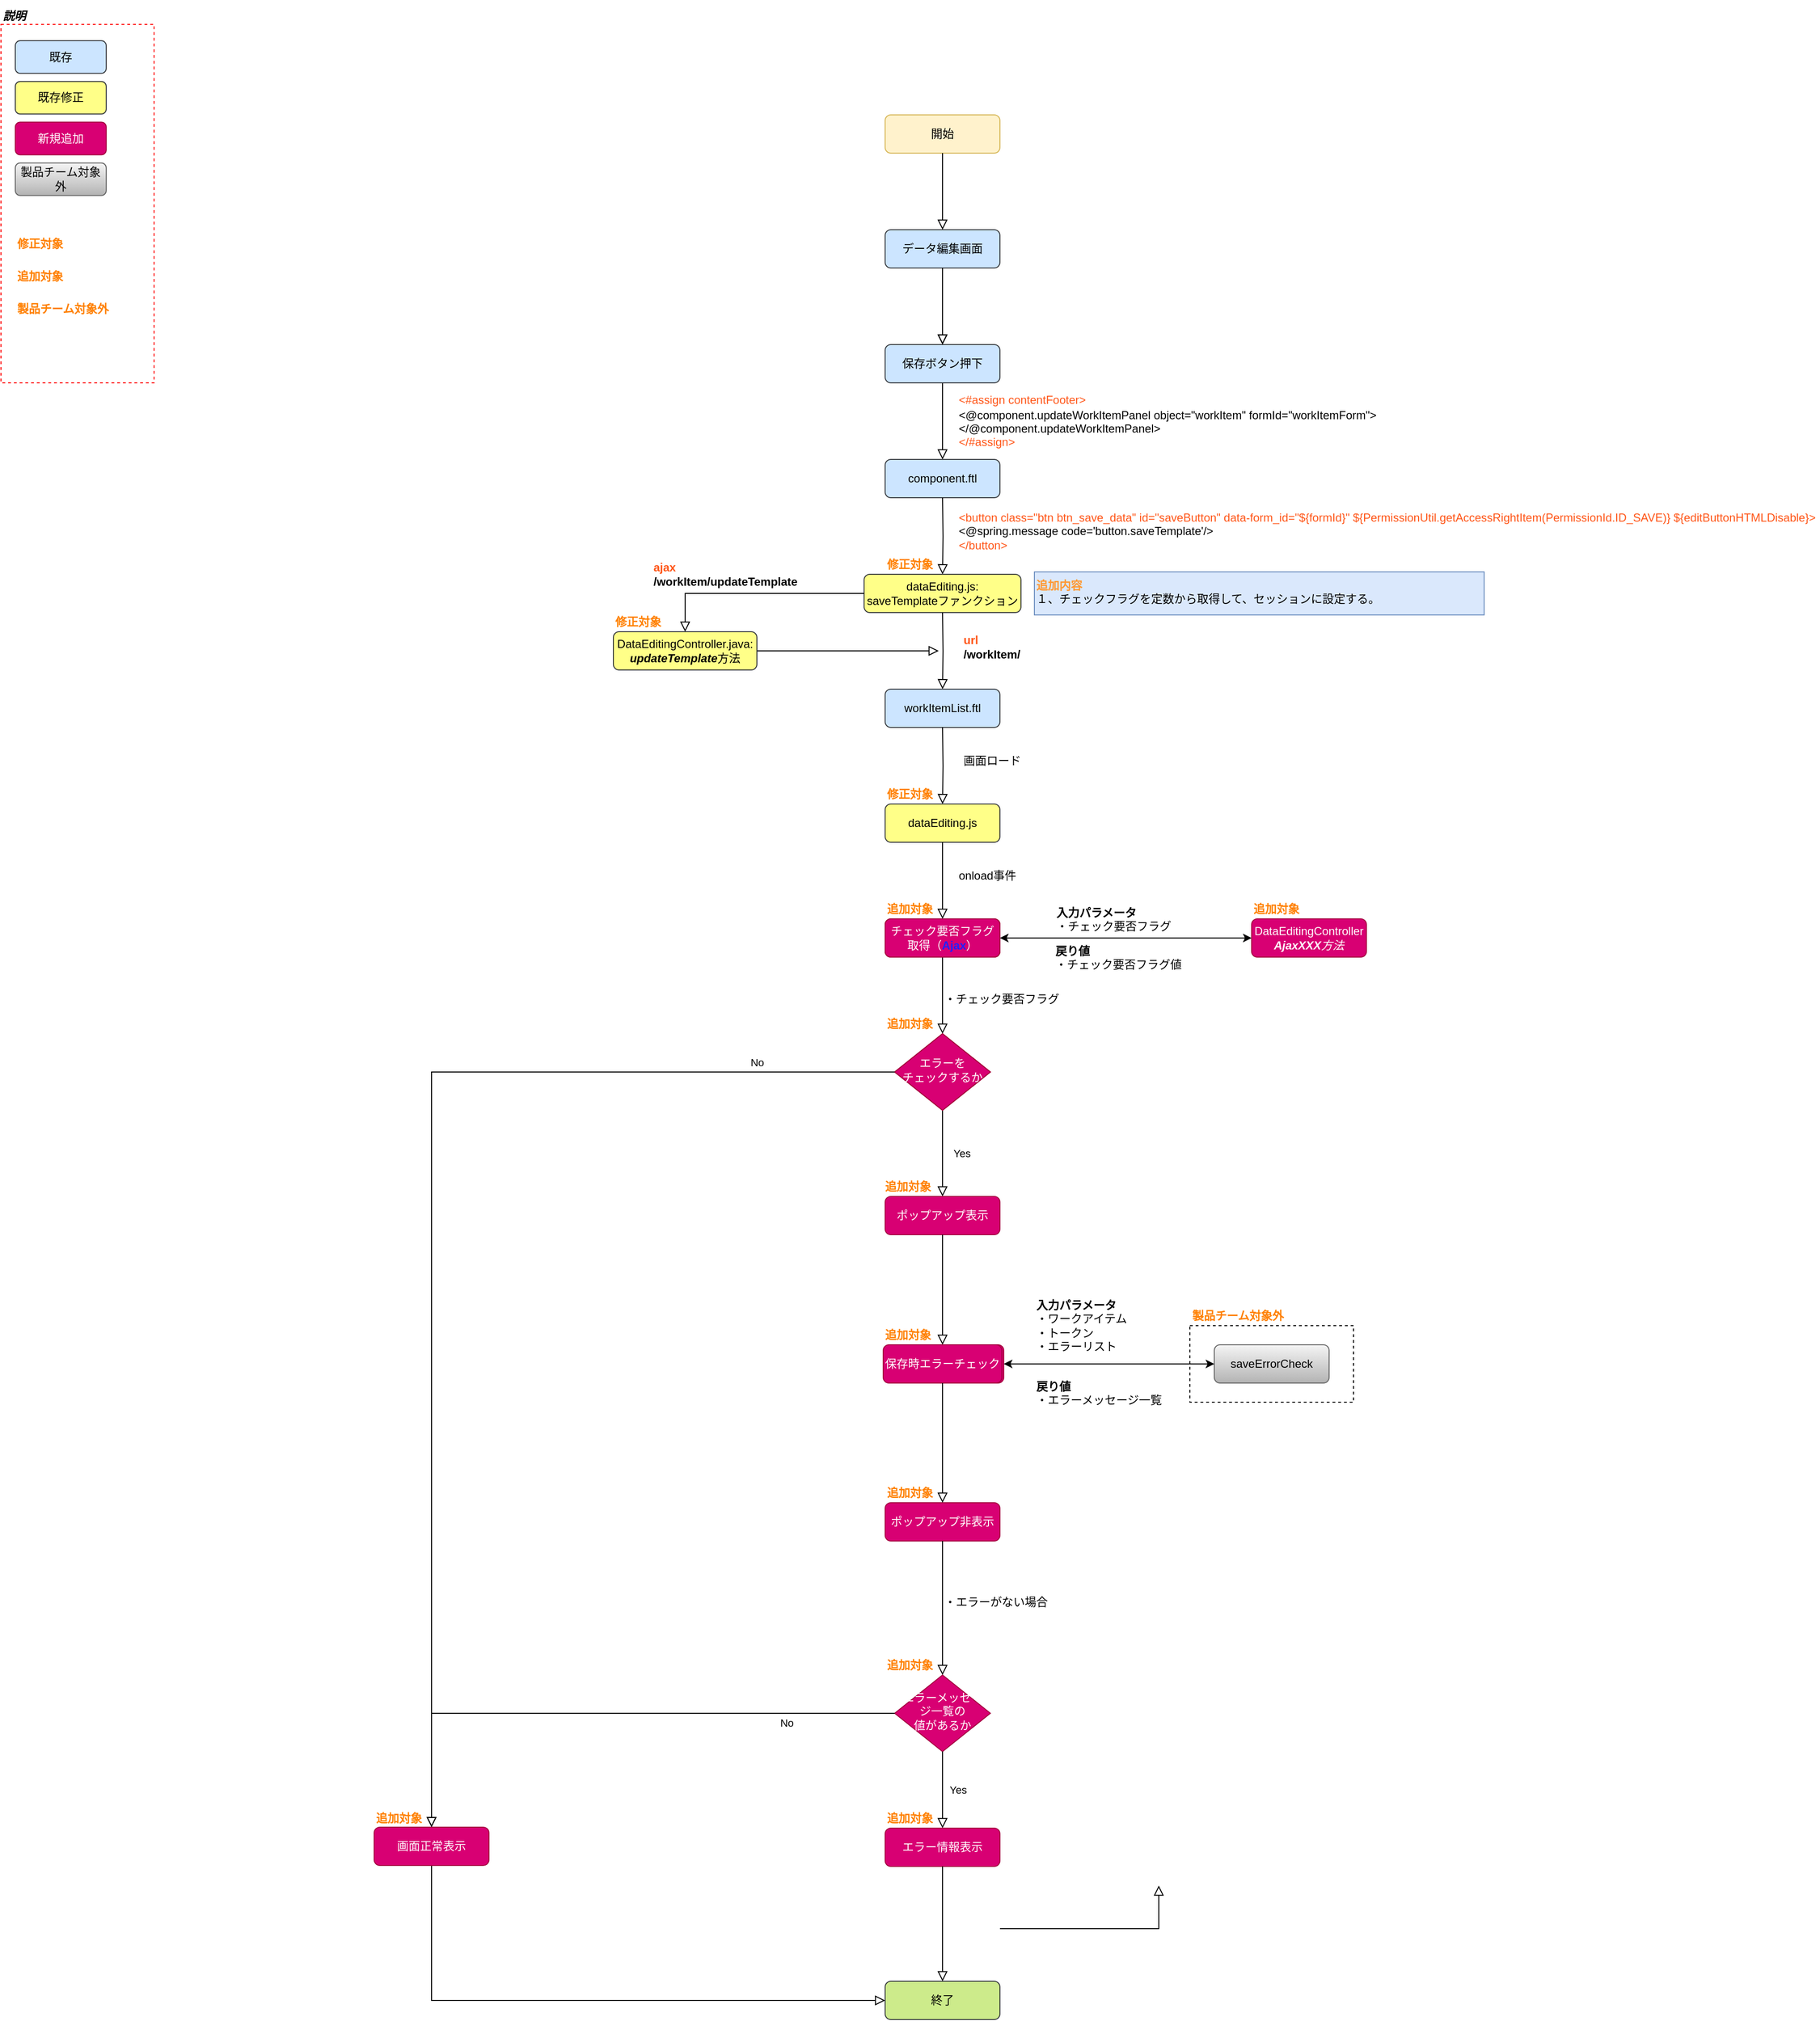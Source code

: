 <mxfile version="14.0.1" type="github">
  <diagram id="7tlqybCFp6TcgFY6mefb" name="Page-1">
    <mxGraphModel dx="1955" dy="3096" grid="1" gridSize="10" guides="1" tooltips="1" connect="1" arrows="1" fold="1" page="1" pageScale="1" pageWidth="850" pageHeight="1100" math="0" shadow="0">
      <root>
        <mxCell id="0" />
        <mxCell id="1" parent="0" />
        <mxCell id="JG15J3TtPiXP2V4Br-xX-1" value="" style="rounded=0;whiteSpace=wrap;html=1;fontColor=#000000;align=left;fillColor=none;dashed=1;" parent="1" vertex="1">
          <mxGeometry x="1282.5" y="265" width="171" height="80" as="geometry" />
        </mxCell>
        <mxCell id="JG15J3TtPiXP2V4Br-xX-2" value="" style="rounded=0;html=1;jettySize=auto;orthogonalLoop=1;fontSize=11;endArrow=block;endFill=0;endSize=8;strokeWidth=1;shadow=0;labelBackgroundColor=none;edgeStyle=orthogonalEdgeStyle;entryX=0.5;entryY=0;entryDx=0;entryDy=0;" parent="1" source="JG15J3TtPiXP2V4Br-xX-3" target="JG15J3TtPiXP2V4Br-xX-8" edge="1">
          <mxGeometry relative="1" as="geometry">
            <mxPoint x="1004" y="-550" as="targetPoint" />
          </mxGeometry>
        </mxCell>
        <mxCell id="JG15J3TtPiXP2V4Br-xX-3" value="保存ボタン押下" style="rounded=1;whiteSpace=wrap;html=1;fontSize=12;glass=0;strokeWidth=1;shadow=0;fillColor=#cce5ff;strokeColor=#36393d;" parent="1" vertex="1">
          <mxGeometry x="964" y="-760" width="120" height="40" as="geometry" />
        </mxCell>
        <mxCell id="JG15J3TtPiXP2V4Br-xX-4" value="Yes" style="rounded=0;html=1;jettySize=auto;orthogonalLoop=1;fontSize=11;endArrow=block;endFill=0;endSize=8;strokeWidth=1;shadow=0;labelBackgroundColor=none;edgeStyle=orthogonalEdgeStyle;" parent="1" source="JG15J3TtPiXP2V4Br-xX-5" target="JG15J3TtPiXP2V4Br-xX-85" edge="1">
          <mxGeometry y="20" relative="1" as="geometry">
            <mxPoint as="offset" />
            <mxPoint x="1024" y="100" as="targetPoint" />
          </mxGeometry>
        </mxCell>
        <mxCell id="JG15J3TtPiXP2V4Br-xX-5" value="チェック要否" style="rhombus;whiteSpace=wrap;html=1;shadow=0;fontFamily=Helvetica;fontSize=12;align=center;strokeWidth=1;spacing=6;spacingTop=-4;fillColor=#e51400;strokeColor=#B20000;fontColor=#ffffff;" parent="1" vertex="1">
          <mxGeometry x="974" y="-40" width="100" height="80" as="geometry" />
        </mxCell>
        <mxCell id="JG15J3TtPiXP2V4Br-xX-6" value="データ編集画面" style="rounded=1;whiteSpace=wrap;html=1;fontSize=12;glass=0;strokeWidth=1;shadow=0;fillColor=#cce5ff;strokeColor=#36393d;" parent="1" vertex="1">
          <mxGeometry x="964" y="-880" width="120" height="40" as="geometry" />
        </mxCell>
        <mxCell id="JG15J3TtPiXP2V4Br-xX-7" value="" style="rounded=0;html=1;jettySize=auto;orthogonalLoop=1;fontSize=11;endArrow=block;endFill=0;endSize=8;strokeWidth=1;shadow=0;labelBackgroundColor=none;edgeStyle=orthogonalEdgeStyle;exitX=0.5;exitY=1;exitDx=0;exitDy=0;" parent="1" source="JG15J3TtPiXP2V4Br-xX-6" edge="1">
          <mxGeometry relative="1" as="geometry">
            <mxPoint x="1034" y="-710" as="sourcePoint" />
            <mxPoint x="1024" y="-760" as="targetPoint" />
          </mxGeometry>
        </mxCell>
        <mxCell id="JG15J3TtPiXP2V4Br-xX-8" value="component.ftl" style="rounded=1;whiteSpace=wrap;html=1;fontSize=12;glass=0;strokeWidth=1;shadow=0;fillColor=#cce5ff;strokeColor=#36393d;" parent="1" vertex="1">
          <mxGeometry x="964" y="-640" width="120" height="40" as="geometry" />
        </mxCell>
        <mxCell id="JG15J3TtPiXP2V4Br-xX-9" value="&lt;span style=&quot;color: rgb(255 , 85 , 23)&quot;&gt;&amp;lt;#assign contentFooter&amp;gt;&lt;/span&gt;&lt;font color=&quot;#ff270f&quot; face=&quot;consolas, lucida console, courier new, monospace&quot;&gt;&lt;br&gt;&lt;/font&gt;&amp;lt;@component.updateWorkItemPanel object=&quot;workItem&quot; formId=&quot;workItemForm&quot;&amp;gt;&lt;br&gt;&amp;lt;/@component.updateWorkItemPanel&amp;gt;&lt;br&gt;&lt;span style=&quot;color: rgb(255 , 85 , 23)&quot;&gt;&amp;lt;/#assign&amp;gt;&lt;/span&gt;" style="text;html=1;strokeColor=none;fillColor=none;align=left;verticalAlign=middle;whiteSpace=wrap;rounded=0;" parent="1" vertex="1">
          <mxGeometry x="1039" y="-710" width="460" height="60" as="geometry" />
        </mxCell>
        <mxCell id="JG15J3TtPiXP2V4Br-xX-10" value="開始" style="rounded=1;whiteSpace=wrap;html=1;fontSize=12;glass=0;strokeWidth=1;shadow=0;fillColor=#fff2cc;strokeColor=#d6b656;" parent="1" vertex="1">
          <mxGeometry x="964" y="-1000" width="120" height="40" as="geometry" />
        </mxCell>
        <mxCell id="JG15J3TtPiXP2V4Br-xX-11" value="" style="rounded=0;html=1;jettySize=auto;orthogonalLoop=1;fontSize=11;endArrow=block;endFill=0;endSize=8;strokeWidth=1;shadow=0;labelBackgroundColor=none;edgeStyle=orthogonalEdgeStyle;exitX=0.5;exitY=1;exitDx=0;exitDy=0;" parent="1" source="JG15J3TtPiXP2V4Br-xX-6" edge="1">
          <mxGeometry relative="1" as="geometry">
            <mxPoint x="1024" y="-840" as="sourcePoint" />
            <mxPoint x="1024" y="-760" as="targetPoint" />
            <Array as="points">
              <mxPoint x="1024" y="-830" />
              <mxPoint x="1024" y="-830" />
            </Array>
          </mxGeometry>
        </mxCell>
        <mxCell id="JG15J3TtPiXP2V4Br-xX-12" value="" style="rounded=0;html=1;jettySize=auto;orthogonalLoop=1;fontSize=11;endArrow=block;endFill=0;endSize=8;strokeWidth=1;shadow=0;labelBackgroundColor=none;edgeStyle=orthogonalEdgeStyle;exitX=0.5;exitY=1;exitDx=0;exitDy=0;" parent="1" source="JG15J3TtPiXP2V4Br-xX-10" edge="1">
          <mxGeometry relative="1" as="geometry">
            <mxPoint x="1034" y="-830" as="sourcePoint" />
            <mxPoint x="1024" y="-880" as="targetPoint" />
            <Array as="points">
              <mxPoint x="1024" y="-920" />
              <mxPoint x="1024" y="-920" />
            </Array>
          </mxGeometry>
        </mxCell>
        <mxCell id="JG15J3TtPiXP2V4Br-xX-13" value="&lt;font color=&quot;#ff5517&quot;&gt;&amp;lt;button class=&quot;btn btn_save_data&quot; id=&quot;saveButton&quot; data-form_id=&quot;${formId}&quot; ${PermissionUtil.getAccessRightItem(PermissionId.ID_SAVE)} ${editButtonHTMLDisable}&amp;gt;&lt;/font&gt;&lt;br&gt;&amp;lt;@spring.message code=&#39;button.saveTemplate&#39;/&amp;gt;&lt;br&gt;&lt;span style=&quot;color: rgb(255 , 85 , 23)&quot;&gt;&amp;lt;/button&amp;gt;&lt;/span&gt;" style="text;html=1;strokeColor=none;fillColor=none;align=left;verticalAlign=middle;whiteSpace=wrap;rounded=0;" parent="1" vertex="1">
          <mxGeometry x="1039" y="-590" width="901" height="50" as="geometry" />
        </mxCell>
        <mxCell id="JG15J3TtPiXP2V4Br-xX-14" value="" style="rounded=0;html=1;jettySize=auto;orthogonalLoop=1;fontSize=11;endArrow=block;endFill=0;endSize=8;strokeWidth=1;shadow=0;labelBackgroundColor=none;edgeStyle=orthogonalEdgeStyle;entryX=0.5;entryY=0;entryDx=0;entryDy=0;" parent="1" target="JG15J3TtPiXP2V4Br-xX-15" edge="1">
          <mxGeometry relative="1" as="geometry">
            <mxPoint x="1024" y="-600" as="sourcePoint" />
            <mxPoint x="1004" y="-430" as="targetPoint" />
          </mxGeometry>
        </mxCell>
        <mxCell id="JG15J3TtPiXP2V4Br-xX-15" value="dataEditing.js:&lt;br&gt;saveTemplateファンクション" style="rounded=1;whiteSpace=wrap;html=1;fontSize=12;glass=0;strokeWidth=1;shadow=0;fillColor=#ffff88;strokeColor=#36393d;" parent="1" vertex="1">
          <mxGeometry x="942" y="-520" width="164" height="40" as="geometry" />
        </mxCell>
        <mxCell id="JG15J3TtPiXP2V4Br-xX-17" value="" style="rounded=0;html=1;jettySize=auto;orthogonalLoop=1;fontSize=11;endArrow=block;endFill=0;endSize=8;strokeWidth=1;shadow=0;labelBackgroundColor=none;edgeStyle=orthogonalEdgeStyle;entryX=0.5;entryY=0;entryDx=0;entryDy=0;" parent="1" target="JG15J3TtPiXP2V4Br-xX-18" edge="1">
          <mxGeometry relative="1" as="geometry">
            <mxPoint x="1024" y="-480" as="sourcePoint" />
            <mxPoint x="1004" y="-310" as="targetPoint" />
          </mxGeometry>
        </mxCell>
        <mxCell id="JG15J3TtPiXP2V4Br-xX-18" value="workItemList.ftl" style="rounded=1;whiteSpace=wrap;html=1;fontSize=12;glass=0;strokeWidth=1;shadow=0;fillColor=#cce5ff;strokeColor=#36393d;" parent="1" vertex="1">
          <mxGeometry x="964" y="-400" width="120" height="40" as="geometry" />
        </mxCell>
        <mxCell id="JG15J3TtPiXP2V4Br-xX-19" value="" style="rounded=0;html=1;jettySize=auto;orthogonalLoop=1;fontSize=11;endArrow=block;endFill=0;endSize=8;strokeWidth=1;shadow=0;labelBackgroundColor=none;edgeStyle=orthogonalEdgeStyle;entryX=0.5;entryY=0;entryDx=0;entryDy=0;" parent="1" target="JG15J3TtPiXP2V4Br-xX-20" edge="1">
          <mxGeometry relative="1" as="geometry">
            <mxPoint x="1024" y="-360" as="sourcePoint" />
            <mxPoint x="1004" y="-190" as="targetPoint" />
          </mxGeometry>
        </mxCell>
        <mxCell id="JG15J3TtPiXP2V4Br-xX-20" value="dataEditing.js" style="rounded=1;whiteSpace=wrap;html=1;fontSize=12;glass=0;strokeWidth=1;shadow=0;fillColor=#ffff88;strokeColor=#36393d;" parent="1" vertex="1">
          <mxGeometry x="964" y="-280" width="120" height="40" as="geometry" />
        </mxCell>
        <mxCell id="JG15J3TtPiXP2V4Br-xX-21" value="&lt;b style=&quot;color: rgb(255 , 85 , 23)&quot;&gt;url&lt;/b&gt;&lt;br&gt;&lt;b&gt;/workItem/&lt;/b&gt;" style="text;html=1;strokeColor=none;fillColor=none;align=left;verticalAlign=middle;whiteSpace=wrap;rounded=0;" parent="1" vertex="1">
          <mxGeometry x="1044" y="-464.5" width="156" height="40" as="geometry" />
        </mxCell>
        <mxCell id="JG15J3TtPiXP2V4Br-xX-22" value="チェックフラグ取得" style="rounded=1;whiteSpace=wrap;html=1;fontSize=12;glass=0;strokeWidth=1;shadow=0;fillColor=#e51400;strokeColor=#B20000;fontColor=#ffffff;" parent="1" vertex="1">
          <mxGeometry x="964" y="-160" width="120" height="40" as="geometry" />
        </mxCell>
        <mxCell id="JG15J3TtPiXP2V4Br-xX-23" value="" style="rounded=0;html=1;jettySize=auto;orthogonalLoop=1;fontSize=11;endArrow=block;endFill=0;endSize=8;strokeWidth=1;shadow=0;labelBackgroundColor=none;edgeStyle=orthogonalEdgeStyle;entryX=0.5;entryY=0;entryDx=0;entryDy=0;exitX=0.5;exitY=1;exitDx=0;exitDy=0;" parent="1" source="JG15J3TtPiXP2V4Br-xX-20" target="JG15J3TtPiXP2V4Br-xX-22" edge="1">
          <mxGeometry relative="1" as="geometry">
            <mxPoint x="1034" y="-350" as="sourcePoint" />
            <mxPoint x="1034" y="-270" as="targetPoint" />
          </mxGeometry>
        </mxCell>
        <mxCell id="JG15J3TtPiXP2V4Br-xX-24" value="&lt;font color=&quot;#ff9933&quot; style=&quot;font-weight: bold&quot;&gt;追加内容&lt;/font&gt;&lt;br&gt;１、チェックフラグを定数から取得して、セッションに設定する。" style="text;html=1;strokeColor=#6c8ebf;fillColor=#dae8fc;align=left;verticalAlign=top;whiteSpace=wrap;rounded=0;horizontal=1;" parent="1" vertex="1">
          <mxGeometry x="1120" y="-522.5" width="470" height="45" as="geometry" />
        </mxCell>
        <mxCell id="JG15J3TtPiXP2V4Br-xX-25" value="" style="rounded=0;html=1;jettySize=auto;orthogonalLoop=1;fontSize=11;endArrow=block;endFill=0;endSize=8;strokeWidth=1;shadow=0;labelBackgroundColor=none;edgeStyle=orthogonalEdgeStyle;entryX=0.5;entryY=0;entryDx=0;entryDy=0;exitX=0.5;exitY=1;exitDx=0;exitDy=0;" parent="1" source="JG15J3TtPiXP2V4Br-xX-22" target="JG15J3TtPiXP2V4Br-xX-5" edge="1">
          <mxGeometry relative="1" as="geometry">
            <mxPoint x="1034" y="-230" as="sourcePoint" />
            <mxPoint x="1034" y="-150" as="targetPoint" />
          </mxGeometry>
        </mxCell>
        <mxCell id="JG15J3TtPiXP2V4Br-xX-29" value="保存時エラーチェック" style="rounded=1;whiteSpace=wrap;html=1;fontSize=12;glass=0;strokeWidth=1;shadow=0;fillColor=#d80073;strokeColor=#A50040;fontColor=#ffffff;" parent="1" vertex="1">
          <mxGeometry x="964" y="285" width="124" height="40" as="geometry" />
        </mxCell>
        <mxCell id="JG15J3TtPiXP2V4Br-xX-32" value="チェック要否フラグ取得（&lt;b&gt;&lt;font color=&quot;#2121ff&quot;&gt;Ajax&lt;/font&gt;&lt;/b&gt;）" style="rounded=1;whiteSpace=wrap;html=1;fontSize=12;glass=0;strokeWidth=1;shadow=0;fillColor=#d80073;strokeColor=#A50040;fontColor=#ffffff;" parent="1" vertex="1">
          <mxGeometry x="964" y="-160" width="120" height="40" as="geometry" />
        </mxCell>
        <mxCell id="JG15J3TtPiXP2V4Br-xX-33" value="エラーを&lt;br&gt;チェックするか" style="rhombus;whiteSpace=wrap;html=1;shadow=0;fontFamily=Helvetica;fontSize=12;align=center;strokeWidth=1;spacing=6;spacingTop=-4;fillColor=#d80073;strokeColor=#A50040;fontColor=#ffffff;" parent="1" vertex="1">
          <mxGeometry x="974" y="-40" width="100" height="80" as="geometry" />
        </mxCell>
        <mxCell id="JG15J3TtPiXP2V4Br-xX-35" value="エラーメッセージ一覧の&lt;br&gt;値があるか" style="rhombus;whiteSpace=wrap;html=1;shadow=0;fontFamily=Helvetica;fontSize=12;align=center;strokeWidth=1;spacing=6;spacingTop=-4;fillColor=#d80073;strokeColor=#A50040;fontColor=#ffffff;" parent="1" vertex="1">
          <mxGeometry x="974" y="630" width="100" height="80" as="geometry" />
        </mxCell>
        <mxCell id="JG15J3TtPiXP2V4Br-xX-37" value="Yes" style="rounded=0;html=1;jettySize=auto;orthogonalLoop=1;fontSize=11;endArrow=block;endFill=0;endSize=8;strokeWidth=1;shadow=0;labelBackgroundColor=none;edgeStyle=orthogonalEdgeStyle;entryX=0.5;entryY=0;entryDx=0;entryDy=0;" parent="1" source="JG15J3TtPiXP2V4Br-xX-35" edge="1">
          <mxGeometry y="16" relative="1" as="geometry">
            <mxPoint as="offset" />
            <mxPoint x="1024" y="790" as="targetPoint" />
          </mxGeometry>
        </mxCell>
        <mxCell id="JG15J3TtPiXP2V4Br-xX-38" value="エラー情報表示" style="rounded=1;whiteSpace=wrap;html=1;fontSize=12;glass=0;strokeWidth=1;shadow=0;fillColor=#d80073;strokeColor=#A50040;fontColor=#ffffff;" parent="1" vertex="1">
          <mxGeometry x="964" y="790" width="120" height="40" as="geometry" />
        </mxCell>
        <mxCell id="JG15J3TtPiXP2V4Br-xX-43" value="" style="rounded=0;html=1;jettySize=auto;orthogonalLoop=1;fontSize=11;endArrow=block;endFill=0;endSize=8;strokeWidth=1;shadow=0;labelBackgroundColor=none;edgeStyle=orthogonalEdgeStyle;exitX=1;exitY=0.5;exitDx=0;exitDy=0;entryX=0;entryY=0.5;entryDx=0;entryDy=0;" parent="1" target="JG15J3TtPiXP2V4Br-xX-42" edge="1">
          <mxGeometry relative="1" as="geometry">
            <mxPoint x="1084" y="895" as="sourcePoint" />
            <mxPoint x="1250" y="850" as="targetPoint" />
            <Array as="points">
              <mxPoint x="1230" y="895" />
              <mxPoint x="1230" y="895" />
            </Array>
          </mxGeometry>
        </mxCell>
        <mxCell id="JG15J3TtPiXP2V4Br-xX-47" value="・チェック要否フラグ" style="text;html=1;strokeColor=none;fillColor=none;align=left;verticalAlign=top;whiteSpace=wrap;rounded=0;" parent="1" vertex="1">
          <mxGeometry x="1024" y="-90" width="136" height="20" as="geometry" />
        </mxCell>
        <mxCell id="JG15J3TtPiXP2V4Br-xX-49" value="saveErrorCheck" style="rounded=1;whiteSpace=wrap;html=1;fontSize=12;glass=0;strokeWidth=1;shadow=0;fillColor=#f5f5f5;strokeColor=#666666;gradientColor=#b3b3b3;" parent="1" vertex="1">
          <mxGeometry x="1308" y="285" width="120" height="40" as="geometry" />
        </mxCell>
        <mxCell id="JG15J3TtPiXP2V4Br-xX-50" value="" style="endArrow=classic;startArrow=classic;html=1;fontColor=#000000;entryX=0;entryY=0.5;entryDx=0;entryDy=0;exitX=1;exitY=0.5;exitDx=0;exitDy=0;" parent="1" source="JG15J3TtPiXP2V4Br-xX-29" target="JG15J3TtPiXP2V4Br-xX-49" edge="1">
          <mxGeometry width="50" height="50" relative="1" as="geometry">
            <mxPoint x="1596" y="335" as="sourcePoint" />
            <mxPoint x="1646" y="285" as="targetPoint" />
            <Array as="points">
              <mxPoint x="1230" y="305" />
            </Array>
          </mxGeometry>
        </mxCell>
        <mxCell id="JG15J3TtPiXP2V4Br-xX-51" value="&lt;b&gt;入力パラメータ&lt;/b&gt;&lt;br&gt;・ワークアイテム&lt;br&gt;・トークン&lt;br&gt;・エラーリスト" style="text;html=1;strokeColor=none;fillColor=none;align=left;verticalAlign=top;whiteSpace=wrap;rounded=0;" parent="1" vertex="1">
          <mxGeometry x="1120" y="230" width="106" height="55" as="geometry" />
        </mxCell>
        <mxCell id="JG15J3TtPiXP2V4Br-xX-52" value="&lt;b&gt;戻り値&lt;/b&gt;&lt;br&gt;・エラーメッセージ一覧" style="text;html=1;strokeColor=none;fillColor=none;align=left;verticalAlign=top;whiteSpace=wrap;rounded=0;" parent="1" vertex="1">
          <mxGeometry x="1120" y="315" width="150" height="40" as="geometry" />
        </mxCell>
        <mxCell id="JG15J3TtPiXP2V4Br-xX-56" value="" style="endArrow=classic;startArrow=classic;html=1;fontColor=#000000;exitX=1;exitY=0.5;exitDx=0;exitDy=0;entryX=0;entryY=0.5;entryDx=0;entryDy=0;" parent="1" source="JG15J3TtPiXP2V4Br-xX-32" target="JG15J3TtPiXP2V4Br-xX-90" edge="1">
          <mxGeometry width="50" height="50" relative="1" as="geometry">
            <mxPoint x="1120" y="-60" as="sourcePoint" />
            <mxPoint x="1860" y="-50" as="targetPoint" />
            <Array as="points" />
          </mxGeometry>
        </mxCell>
        <mxCell id="JG15J3TtPiXP2V4Br-xX-57" value="終了" style="rounded=1;whiteSpace=wrap;html=1;fontSize=12;glass=0;strokeWidth=1;shadow=0;fillColor=#cdeb8b;strokeColor=#36393d;" parent="1" vertex="1">
          <mxGeometry x="964" y="950" width="120" height="40" as="geometry" />
        </mxCell>
        <mxCell id="JG15J3TtPiXP2V4Br-xX-58" value="" style="rounded=0;html=1;jettySize=auto;orthogonalLoop=1;fontSize=11;endArrow=block;endFill=0;endSize=8;strokeWidth=1;shadow=0;labelBackgroundColor=none;edgeStyle=orthogonalEdgeStyle;entryX=0.5;entryY=0;entryDx=0;entryDy=0;" parent="1" edge="1" target="JG15J3TtPiXP2V4Br-xX-57" source="JG15J3TtPiXP2V4Br-xX-38">
          <mxGeometry relative="1" as="geometry">
            <mxPoint x="1130" y="870" as="sourcePoint" />
            <mxPoint x="1140" y="960" as="targetPoint" />
            <Array as="points" />
          </mxGeometry>
        </mxCell>
        <mxCell id="JG15J3TtPiXP2V4Br-xX-59" value="" style="rounded=0;html=1;jettySize=auto;orthogonalLoop=1;fontSize=11;endArrow=block;endFill=0;endSize=8;strokeWidth=1;shadow=0;labelBackgroundColor=none;edgeStyle=orthogonalEdgeStyle;entryX=0;entryY=0.5;entryDx=0;entryDy=0;" parent="1" source="JG15J3TtPiXP2V4Br-xX-95" edge="1" target="JG15J3TtPiXP2V4Br-xX-57">
          <mxGeometry relative="1" as="geometry">
            <mxPoint x="1616" y="-440" as="sourcePoint" />
            <mxPoint x="720" y="900" as="targetPoint" />
            <Array as="points">
              <mxPoint x="490" y="970" />
            </Array>
          </mxGeometry>
        </mxCell>
        <mxCell id="JG15J3TtPiXP2V4Br-xX-60" value="" style="group;" parent="1" vertex="1" connectable="0">
          <mxGeometry x="40" y="-1120" width="215" height="400" as="geometry" />
        </mxCell>
        <mxCell id="JG15J3TtPiXP2V4Br-xX-61" value="" style="rounded=0;whiteSpace=wrap;html=1;dashed=1;fillColor=none;strokeColor=#FF0000;" parent="JG15J3TtPiXP2V4Br-xX-60" vertex="1">
          <mxGeometry y="25.532" width="160" height="374.468" as="geometry" />
        </mxCell>
        <mxCell id="JG15J3TtPiXP2V4Br-xX-62" value="既存" style="rounded=1;whiteSpace=wrap;html=1;fontSize=12;glass=0;strokeWidth=1;shadow=0;fillColor=#cce5ff;strokeColor=#36393d;" parent="JG15J3TtPiXP2V4Br-xX-60" vertex="1">
          <mxGeometry x="15" y="42.553" width="95" height="34.043" as="geometry" />
        </mxCell>
        <mxCell id="JG15J3TtPiXP2V4Br-xX-63" value="既存修正" style="rounded=1;whiteSpace=wrap;html=1;fontSize=12;glass=0;strokeWidth=1;shadow=0;fillColor=#ffff88;strokeColor=#36393d;" parent="JG15J3TtPiXP2V4Br-xX-60" vertex="1">
          <mxGeometry x="15" y="85.106" width="95" height="34.043" as="geometry" />
        </mxCell>
        <mxCell id="JG15J3TtPiXP2V4Br-xX-64" value="&lt;i&gt;説明&lt;/i&gt;" style="text;html=1;strokeColor=none;fillColor=none;align=left;verticalAlign=middle;whiteSpace=wrap;rounded=0;dashed=1;fontStyle=1" parent="JG15J3TtPiXP2V4Br-xX-60" vertex="1">
          <mxGeometry y="8.511" width="30" height="17.021" as="geometry" />
        </mxCell>
        <mxCell id="JG15J3TtPiXP2V4Br-xX-65" value="修正対象" style="text;html=1;strokeColor=none;fillColor=none;align=left;verticalAlign=middle;whiteSpace=wrap;rounded=0;dashed=1;fontStyle=1;fontColor=#FF8000;" parent="JG15J3TtPiXP2V4Br-xX-60" vertex="1">
          <mxGeometry x="15" y="246.809" width="60" height="17.021" as="geometry" />
        </mxCell>
        <mxCell id="JG15J3TtPiXP2V4Br-xX-66" value="追加対象" style="text;html=1;strokeColor=none;fillColor=none;align=left;verticalAlign=middle;whiteSpace=wrap;rounded=0;dashed=1;fontStyle=1;fontColor=#FF8000;" parent="JG15J3TtPiXP2V4Br-xX-60" vertex="1">
          <mxGeometry x="15" y="280.851" width="60" height="17.021" as="geometry" />
        </mxCell>
        <mxCell id="JG15J3TtPiXP2V4Br-xX-67" value="製品チーム対象外" style="text;html=1;strokeColor=none;fillColor=none;align=left;verticalAlign=middle;whiteSpace=wrap;rounded=0;dashed=1;fontStyle=1;fontColor=#FF8000;" parent="JG15J3TtPiXP2V4Br-xX-60" vertex="1">
          <mxGeometry x="15" y="314.894" width="115" height="17.021" as="geometry" />
        </mxCell>
        <mxCell id="JG15J3TtPiXP2V4Br-xX-68" value="製品チーム対象外" style="rounded=1;whiteSpace=wrap;html=1;fontSize=12;glass=0;strokeWidth=1;shadow=0;fillColor=#f5f5f5;strokeColor=#666666;gradientColor=#b3b3b3;" parent="JG15J3TtPiXP2V4Br-xX-60" vertex="1">
          <mxGeometry x="15" y="170.213" width="95" height="34.043" as="geometry" />
        </mxCell>
        <mxCell id="JG15J3TtPiXP2V4Br-xX-69" value="新規追加" style="rounded=1;whiteSpace=wrap;html=1;fontSize=12;glass=0;strokeWidth=1;shadow=0;fillColor=#d80073;strokeColor=#A50040;fontColor=#ffffff;" parent="JG15J3TtPiXP2V4Br-xX-60" vertex="1">
          <mxGeometry x="15" y="127.66" width="95" height="34.043" as="geometry" />
        </mxCell>
        <mxCell id="JG15J3TtPiXP2V4Br-xX-70" value="修正対象" style="text;html=1;strokeColor=none;fillColor=none;align=left;verticalAlign=middle;whiteSpace=wrap;rounded=0;dashed=1;fontStyle=1;fontColor=#FF8000;" parent="1" vertex="1">
          <mxGeometry x="964" y="-540" width="60" height="20" as="geometry" />
        </mxCell>
        <mxCell id="JG15J3TtPiXP2V4Br-xX-71" value="修正対象" style="text;html=1;strokeColor=none;fillColor=none;align=left;verticalAlign=middle;whiteSpace=wrap;rounded=0;dashed=1;fontStyle=1;fontColor=#FF8000;" parent="1" vertex="1">
          <mxGeometry x="964" y="-300" width="60" height="20" as="geometry" />
        </mxCell>
        <mxCell id="JG15J3TtPiXP2V4Br-xX-72" value="追加対象" style="text;html=1;strokeColor=none;fillColor=none;align=left;verticalAlign=middle;whiteSpace=wrap;rounded=0;dashed=1;fontStyle=1;fontColor=#FF8000;" parent="1" vertex="1">
          <mxGeometry x="964" y="-180" width="60" height="20" as="geometry" />
        </mxCell>
        <mxCell id="JG15J3TtPiXP2V4Br-xX-73" value="追加対象" style="text;html=1;strokeColor=none;fillColor=none;align=left;verticalAlign=middle;whiteSpace=wrap;rounded=0;dashed=1;fontStyle=1;fontColor=#FF8000;" parent="1" vertex="1">
          <mxGeometry x="964" y="-60" width="60" height="20" as="geometry" />
        </mxCell>
        <mxCell id="JG15J3TtPiXP2V4Br-xX-76" value="追加対象" style="text;html=1;strokeColor=none;fillColor=none;align=left;verticalAlign=middle;whiteSpace=wrap;rounded=0;dashed=1;fontStyle=1;fontColor=#FF8000;" parent="1" vertex="1">
          <mxGeometry x="962" y="265" width="60" height="20" as="geometry" />
        </mxCell>
        <mxCell id="JG15J3TtPiXP2V4Br-xX-77" value="追加対象" style="text;html=1;strokeColor=none;fillColor=none;align=left;verticalAlign=middle;whiteSpace=wrap;rounded=0;dashed=1;fontStyle=1;fontColor=#FF8000;" parent="1" vertex="1">
          <mxGeometry x="964" y="610" width="60" height="20" as="geometry" />
        </mxCell>
        <mxCell id="JG15J3TtPiXP2V4Br-xX-78" value="追加対象" style="text;html=1;strokeColor=none;fillColor=none;align=left;verticalAlign=middle;whiteSpace=wrap;rounded=0;dashed=1;fontStyle=1;fontColor=#FF8000;" parent="1" vertex="1">
          <mxGeometry x="964" y="770" width="60" height="20" as="geometry" />
        </mxCell>
        <mxCell id="JG15J3TtPiXP2V4Br-xX-80" value="追加対象" style="text;html=1;strokeColor=none;fillColor=none;align=left;verticalAlign=middle;whiteSpace=wrap;rounded=0;dashed=1;fontStyle=1;fontColor=#FF8000;" parent="1" vertex="1">
          <mxGeometry x="964" y="430" width="60" height="20" as="geometry" />
        </mxCell>
        <mxCell id="JG15J3TtPiXP2V4Br-xX-81" value="画面ロード" style="text;html=1;strokeColor=none;fillColor=none;align=left;verticalAlign=middle;whiteSpace=wrap;rounded=0;" parent="1" vertex="1">
          <mxGeometry x="1044" y="-340" width="90" height="30" as="geometry" />
        </mxCell>
        <mxCell id="JG15J3TtPiXP2V4Br-xX-82" value="&lt;b&gt;入力パラメータ&lt;/b&gt;&lt;br&gt;・チェック要否フラグ" style="text;html=1;strokeColor=none;fillColor=none;align=left;verticalAlign=top;whiteSpace=wrap;rounded=0;" parent="1" vertex="1">
          <mxGeometry x="1141" y="-180" width="150" height="40" as="geometry" />
        </mxCell>
        <mxCell id="JG15J3TtPiXP2V4Br-xX-83" value="&lt;b&gt;戻り値&lt;/b&gt;&lt;br&gt;・チェック要否フラグ値" style="text;html=1;strokeColor=none;fillColor=none;align=left;verticalAlign=top;whiteSpace=wrap;rounded=0;" parent="1" vertex="1">
          <mxGeometry x="1140" y="-140" width="150" height="40" as="geometry" />
        </mxCell>
        <mxCell id="JG15J3TtPiXP2V4Br-xX-84" value="&lt;span style=&quot;text-align: center&quot;&gt;onload事件&lt;/span&gt;" style="text;html=1;strokeColor=none;fillColor=none;align=left;verticalAlign=middle;whiteSpace=wrap;rounded=0;" parent="1" vertex="1">
          <mxGeometry x="1039" y="-220" width="90" height="30" as="geometry" />
        </mxCell>
        <mxCell id="JG15J3TtPiXP2V4Br-xX-85" value="ポップアップ表示" style="rounded=1;whiteSpace=wrap;html=1;fontSize=12;glass=0;strokeWidth=1;shadow=0;fillColor=#d80073;strokeColor=#A50040;fontColor=#ffffff;" parent="1" vertex="1">
          <mxGeometry x="964" y="130" width="120" height="40" as="geometry" />
        </mxCell>
        <mxCell id="JG15J3TtPiXP2V4Br-xX-88" value="ポップアップ非表示" style="rounded=1;whiteSpace=wrap;html=1;fontSize=12;glass=0;strokeWidth=1;shadow=0;fillColor=#d80073;strokeColor=#A50040;fontColor=#ffffff;" parent="1" vertex="1">
          <mxGeometry x="964" y="450" width="120" height="40" as="geometry" />
        </mxCell>
        <mxCell id="JG15J3TtPiXP2V4Br-xX-90" value="&lt;span&gt;DataEditingController&lt;/span&gt;&lt;br&gt;&lt;i&gt;&lt;b&gt;AjaxXXX&lt;/b&gt;方法&lt;/i&gt;" style="rounded=1;whiteSpace=wrap;html=1;fontSize=12;glass=0;strokeWidth=1;shadow=0;fillColor=#d80073;strokeColor=#A50040;fontColor=#ffffff;" parent="1" vertex="1">
          <mxGeometry x="1347" y="-160" width="120" height="40" as="geometry" />
        </mxCell>
        <mxCell id="JG15J3TtPiXP2V4Br-xX-93" value="No" style="edgeStyle=orthogonalEdgeStyle;rounded=0;html=1;jettySize=auto;orthogonalLoop=1;fontSize=11;endArrow=block;endFill=0;endSize=8;strokeWidth=1;shadow=0;labelBackgroundColor=none;exitX=0;exitY=0.5;exitDx=0;exitDy=0;" parent="1" source="JG15J3TtPiXP2V4Br-xX-35" target="JG15J3TtPiXP2V4Br-xX-95" edge="1">
          <mxGeometry x="-0.623" y="10" relative="1" as="geometry">
            <mxPoint as="offset" />
            <mxPoint x="970" y="675" as="sourcePoint" />
            <mxPoint x="2510" y="760" as="targetPoint" />
            <Array as="points">
              <mxPoint x="490" y="670" />
            </Array>
          </mxGeometry>
        </mxCell>
        <mxCell id="JG15J3TtPiXP2V4Br-xX-95" value="画面正常表示" style="rounded=1;whiteSpace=wrap;html=1;fontSize=12;glass=0;strokeWidth=1;shadow=0;fillColor=#d80073;strokeColor=#A50040;fontColor=#ffffff;" parent="1" vertex="1">
          <mxGeometry x="430" y="789" width="120" height="40" as="geometry" />
        </mxCell>
        <mxCell id="JG15J3TtPiXP2V4Br-xX-96" value="製品チーム対象外" style="text;html=1;strokeColor=none;fillColor=none;align=left;verticalAlign=middle;whiteSpace=wrap;rounded=0;dashed=1;fontStyle=1;fontColor=#FF8000;" parent="1" vertex="1">
          <mxGeometry x="1282.5" y="245" width="115" height="20" as="geometry" />
        </mxCell>
        <mxCell id="JG15J3TtPiXP2V4Br-xX-97" value="No" style="edgeStyle=orthogonalEdgeStyle;rounded=0;html=1;jettySize=auto;orthogonalLoop=1;fontSize=11;endArrow=block;endFill=0;endSize=8;strokeWidth=1;shadow=0;labelBackgroundColor=none;exitX=0;exitY=0.5;exitDx=0;exitDy=0;" parent="1" source="JG15J3TtPiXP2V4Br-xX-33" edge="1" target="JG15J3TtPiXP2V4Br-xX-95">
          <mxGeometry x="-0.774" y="-10" relative="1" as="geometry">
            <mxPoint as="offset" />
            <mxPoint x="428.33" y="330" as="sourcePoint" />
            <mxPoint x="490" y="1230" as="targetPoint" />
            <Array as="points">
              <mxPoint x="490" />
            </Array>
          </mxGeometry>
        </mxCell>
        <mxCell id="JG15J3TtPiXP2V4Br-xX-101" value="追加対象" style="text;html=1;strokeColor=none;fillColor=none;align=left;verticalAlign=middle;whiteSpace=wrap;rounded=0;dashed=1;fontStyle=1;fontColor=#FF8000;" parent="1" vertex="1">
          <mxGeometry x="1347" y="-180" width="60" height="20" as="geometry" />
        </mxCell>
        <mxCell id="JG15J3TtPiXP2V4Br-xX-102" value="追加対象" style="text;html=1;strokeColor=none;fillColor=none;align=left;verticalAlign=middle;whiteSpace=wrap;rounded=0;dashed=1;fontStyle=1;fontColor=#FF8000;" parent="1" vertex="1">
          <mxGeometry x="430" y="770" width="60" height="20" as="geometry" />
        </mxCell>
        <mxCell id="JG15J3TtPiXP2V4Br-xX-103" value="追加対象" style="text;html=1;strokeColor=none;fillColor=none;align=left;verticalAlign=middle;whiteSpace=wrap;rounded=0;dashed=1;fontStyle=1;fontColor=#FF8000;" parent="1" vertex="1">
          <mxGeometry x="962" y="110" width="60" height="20" as="geometry" />
        </mxCell>
        <mxCell id="JG15J3TtPiXP2V4Br-xX-105" value="" style="rounded=0;html=1;jettySize=auto;orthogonalLoop=1;fontSize=11;endArrow=block;endFill=0;endSize=8;strokeWidth=1;shadow=0;labelBackgroundColor=none;edgeStyle=orthogonalEdgeStyle;entryX=0.5;entryY=0;entryDx=0;entryDy=0;exitX=0;exitY=0.5;exitDx=0;exitDy=0;" parent="1" source="JG15J3TtPiXP2V4Br-xX-15" target="Zz7lJdWrNZS8ZDqdvRc8-1" edge="1">
          <mxGeometry relative="1" as="geometry">
            <mxPoint x="880" y="-500" as="sourcePoint" />
            <mxPoint x="873.0" y="-460" as="targetPoint" />
            <Array as="points">
              <mxPoint x="755" y="-500" />
            </Array>
          </mxGeometry>
        </mxCell>
        <mxCell id="JG15J3TtPiXP2V4Br-xX-107" value="" style="rounded=0;html=1;jettySize=auto;orthogonalLoop=1;fontSize=11;endArrow=block;endFill=0;endSize=8;strokeWidth=1;shadow=0;labelBackgroundColor=none;edgeStyle=orthogonalEdgeStyle;exitX=1;exitY=0.5;exitDx=0;exitDy=0;" parent="1" source="Zz7lJdWrNZS8ZDqdvRc8-1" edge="1">
          <mxGeometry relative="1" as="geometry">
            <mxPoint x="946" y="-440" as="sourcePoint" />
            <mxPoint x="1020" y="-440" as="targetPoint" />
          </mxGeometry>
        </mxCell>
        <mxCell id="JG15J3TtPiXP2V4Br-xX-108" value="&lt;font color=&quot;#ff5517&quot;&gt;&lt;b&gt;ajax&lt;/b&gt;&lt;/font&gt;&lt;br&gt;&lt;b&gt;/workItem/updateTemplate&lt;/b&gt;" style="text;html=1;strokeColor=none;fillColor=none;align=left;verticalAlign=middle;whiteSpace=wrap;rounded=0;" parent="1" vertex="1">
          <mxGeometry x="720" y="-540" width="160" height="40" as="geometry" />
        </mxCell>
        <mxCell id="Zz7lJdWrNZS8ZDqdvRc8-1" value="DataEditingController.java:&lt;br&gt;&lt;i&gt;&lt;b&gt;updateTemplate&lt;/b&gt;&lt;/i&gt;方法" style="rounded=1;whiteSpace=wrap;html=1;fontSize=12;glass=0;strokeWidth=1;shadow=0;fillColor=#ffff88;strokeColor=#36393d;" vertex="1" parent="1">
          <mxGeometry x="680" y="-460" width="150" height="40" as="geometry" />
        </mxCell>
        <mxCell id="Zz7lJdWrNZS8ZDqdvRc8-2" value="修正対象" style="text;html=1;strokeColor=none;fillColor=none;align=left;verticalAlign=middle;whiteSpace=wrap;rounded=0;dashed=1;fontStyle=1;fontColor=#FF8000;" vertex="1" parent="1">
          <mxGeometry x="680" y="-480" width="60" height="20" as="geometry" />
        </mxCell>
        <mxCell id="Zz7lJdWrNZS8ZDqdvRc8-5" value="" style="rounded=0;html=1;jettySize=auto;orthogonalLoop=1;fontSize=11;endArrow=block;endFill=0;endSize=8;strokeWidth=1;shadow=0;labelBackgroundColor=none;edgeStyle=orthogonalEdgeStyle;exitX=0.5;exitY=1;exitDx=0;exitDy=0;" edge="1" parent="1" source="JG15J3TtPiXP2V4Br-xX-85" target="Zz7lJdWrNZS8ZDqdvRc8-14">
          <mxGeometry relative="1" as="geometry">
            <mxPoint x="780.0" y="227.0" as="sourcePoint" />
            <mxPoint x="800" y="150" as="targetPoint" />
          </mxGeometry>
        </mxCell>
        <mxCell id="Zz7lJdWrNZS8ZDqdvRc8-14" value="保存時エラーチェック" style="rounded=1;whiteSpace=wrap;html=1;fontSize=12;glass=0;strokeWidth=1;shadow=0;fillColor=#d80073;strokeColor=#A50040;fontColor=#ffffff;" vertex="1" parent="1">
          <mxGeometry x="962" y="285" width="124" height="40" as="geometry" />
        </mxCell>
        <mxCell id="Zz7lJdWrNZS8ZDqdvRc8-17" value="" style="rounded=0;html=1;jettySize=auto;orthogonalLoop=1;fontSize=11;endArrow=block;endFill=0;endSize=8;strokeWidth=1;shadow=0;labelBackgroundColor=none;edgeStyle=orthogonalEdgeStyle;exitX=0.5;exitY=1;exitDx=0;exitDy=0;" edge="1" parent="1" source="Zz7lJdWrNZS8ZDqdvRc8-14" target="JG15J3TtPiXP2V4Br-xX-88">
          <mxGeometry relative="1" as="geometry">
            <mxPoint x="900" y="345" as="sourcePoint" />
            <mxPoint x="1024" y="440" as="targetPoint" />
            <Array as="points" />
          </mxGeometry>
        </mxCell>
        <mxCell id="Zz7lJdWrNZS8ZDqdvRc8-20" value="" style="rounded=0;html=1;jettySize=auto;orthogonalLoop=1;fontSize=11;endArrow=block;endFill=0;endSize=8;strokeWidth=1;shadow=0;labelBackgroundColor=none;edgeStyle=orthogonalEdgeStyle;exitX=0.5;exitY=1;exitDx=0;exitDy=0;" edge="1" parent="1" source="JG15J3TtPiXP2V4Br-xX-88" target="JG15J3TtPiXP2V4Br-xX-35">
          <mxGeometry relative="1" as="geometry">
            <mxPoint x="1024" y="540" as="sourcePoint" />
            <mxPoint x="1024" y="640" as="targetPoint" />
            <Array as="points" />
          </mxGeometry>
        </mxCell>
        <mxCell id="Zz7lJdWrNZS8ZDqdvRc8-23" value="・エラーがない場合" style="text;html=1;strokeColor=none;fillColor=none;align=left;verticalAlign=top;whiteSpace=wrap;rounded=0;" vertex="1" parent="1">
          <mxGeometry x="1024" y="540" width="120" height="30" as="geometry" />
        </mxCell>
      </root>
    </mxGraphModel>
  </diagram>
</mxfile>
